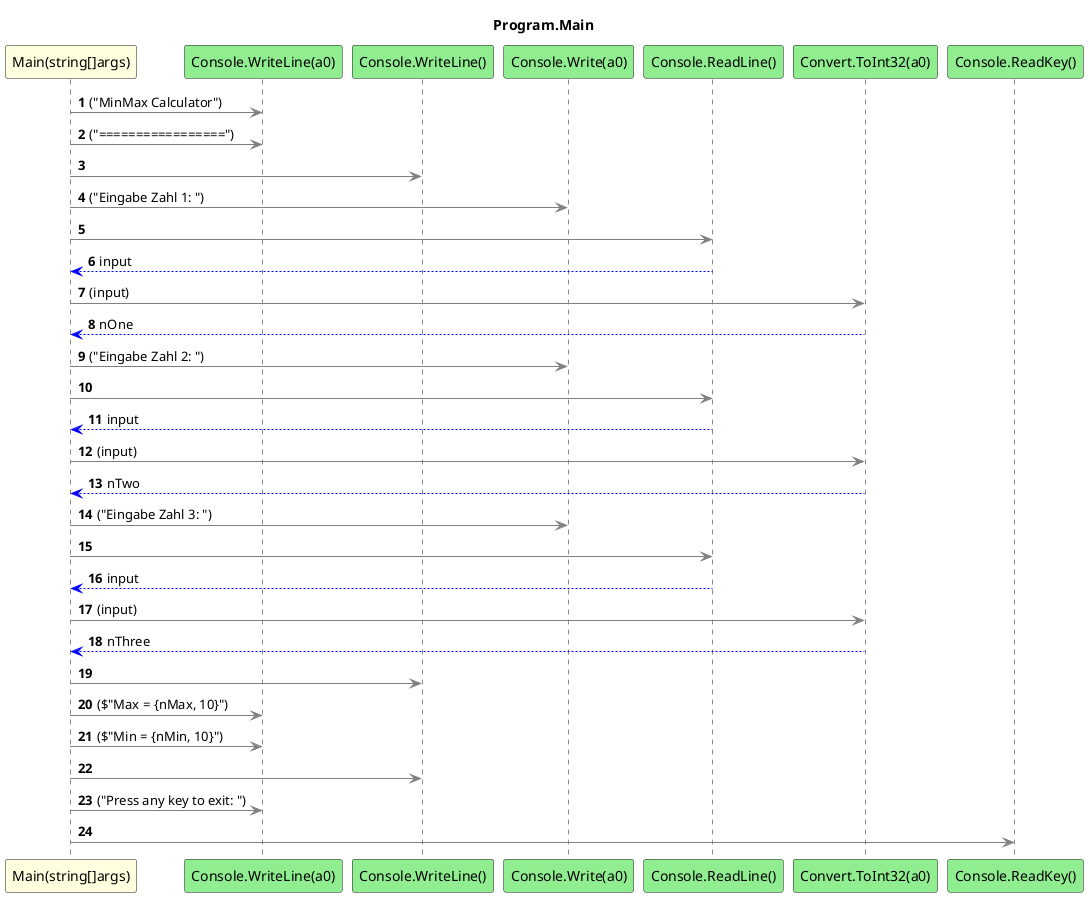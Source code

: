 @startuml Program.Main
title Program.Main
participant "Main(string[]args)" as Main_p0 #LightYellow
participant "Console.WriteLine(a0)" as Console_WriteLine_a0 #LightGreen
participant "Console.WriteLine()" as Console_WriteLine #LightGreen
participant "Console.Write(a0)" as Console_Write_a0 #LightGreen
participant "Console.ReadLine()" as Console_ReadLine #LightGreen
participant "Convert.ToInt32(a0)" as Convert_ToInt32_a0 #LightGreen
participant "Console.ReadKey()" as Console_ReadKey #LightGreen
autonumber
Main_p0 -[#grey]> Console_WriteLine_a0 : ("MinMax Calculator")
Main_p0 -[#grey]> Console_WriteLine_a0 : ("=================")
Main_p0 -[#grey]> Console_WriteLine
Main_p0 -[#grey]> Console_Write_a0 : ("Eingabe Zahl 1: ")
Main_p0 -[#grey]> Console_ReadLine
Console_ReadLine -[#blue]-> Main_p0 : input
Main_p0 -[#grey]> Convert_ToInt32_a0 : (input)
Convert_ToInt32_a0 -[#blue]-> Main_p0 : nOne
Main_p0 -[#grey]> Console_Write_a0 : ("Eingabe Zahl 2: ")
Main_p0 -[#grey]> Console_ReadLine
Console_ReadLine -[#blue]-> Main_p0 : input
Main_p0 -[#grey]> Convert_ToInt32_a0 : (input)
Convert_ToInt32_a0 -[#blue]-> Main_p0 : nTwo
Main_p0 -[#grey]> Console_Write_a0 : ("Eingabe Zahl 3: ")
Main_p0 -[#grey]> Console_ReadLine
Console_ReadLine -[#blue]-> Main_p0 : input
Main_p0 -[#grey]> Convert_ToInt32_a0 : (input)
Convert_ToInt32_a0 -[#blue]-> Main_p0 : nThree
Main_p0 -[#grey]> Console_WriteLine
Main_p0 -[#grey]> Console_WriteLine_a0 : ($"Max = {nMax, 10}")
Main_p0 -[#grey]> Console_WriteLine_a0 : ($"Min = {nMin, 10}")
Main_p0 -[#grey]> Console_WriteLine
Main_p0 -[#grey]> Console_WriteLine_a0 : ("Press any key to exit: ")
Main_p0 -[#grey]> Console_ReadKey
@enduml
